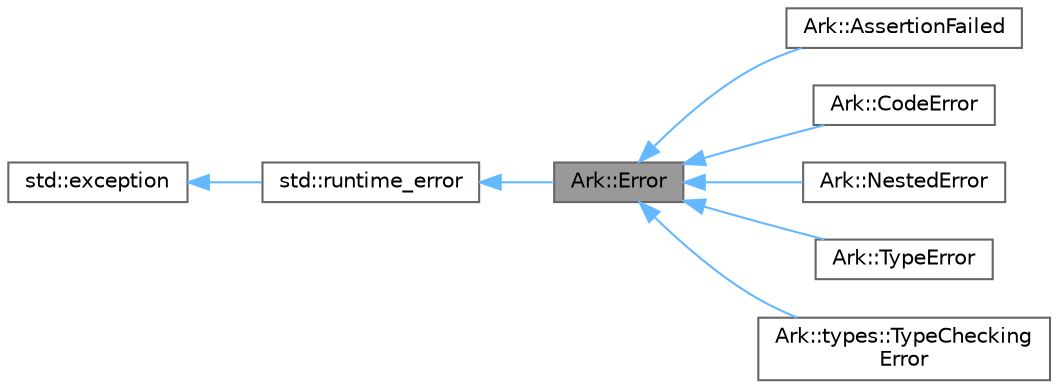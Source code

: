 digraph "Ark::Error"
{
 // INTERACTIVE_SVG=YES
 // LATEX_PDF_SIZE
  bgcolor="transparent";
  edge [fontname=Helvetica,fontsize=10,labelfontname=Helvetica,labelfontsize=10];
  node [fontname=Helvetica,fontsize=10,shape=box,height=0.2,width=0.4];
  rankdir="LR";
  Node1 [id="Node000001",label="Ark::Error",height=0.2,width=0.4,color="gray40", fillcolor="grey60", style="filled", fontcolor="black",tooltip=" "];
  Node2 -> Node1 [id="edge1_Node000001_Node000002",dir="back",color="steelblue1",style="solid",tooltip=" "];
  Node2 [id="Node000002",label="std::runtime_error",height=0.2,width=0.4,color="gray40", fillcolor="white", style="filled",tooltip=" "];
  Node3 -> Node2 [id="edge2_Node000002_Node000003",dir="back",color="steelblue1",style="solid",tooltip=" "];
  Node3 [id="Node000003",label="std::exception",height=0.2,width=0.4,color="gray40", fillcolor="white", style="filled",tooltip=" "];
  Node1 -> Node4 [id="edge3_Node000001_Node000004",dir="back",color="steelblue1",style="solid",tooltip=" "];
  Node4 [id="Node000004",label="Ark::AssertionFailed",height=0.2,width=0.4,color="gray40", fillcolor="white", style="filled",URL="$d3/df9/classArk_1_1AssertionFailed.html",tooltip="An assertion error, only triggered from ArkScript code through (assert expr error-message)"];
  Node1 -> Node5 [id="edge4_Node000001_Node000005",dir="back",color="steelblue1",style="solid",tooltip=" "];
  Node5 [id="Node000005",label="Ark::CodeError",height=0.2,width=0.4,color="gray40", fillcolor="white", style="filled",URL="$d4/d0b/structArk_1_1CodeError.html",tooltip="CodeError thrown by the compiler (parser, macro processor, optimizer, and compiler itself)"];
  Node1 -> Node6 [id="edge5_Node000001_Node000006",dir="back",color="steelblue1",style="solid",tooltip=" "];
  Node6 [id="Node000006",label="Ark::NestedError",height=0.2,width=0.4,color="gray40", fillcolor="white", style="filled",URL="$db/ddb/classArk_1_1NestedError.html",tooltip=" "];
  Node1 -> Node7 [id="edge6_Node000001_Node000007",dir="back",color="steelblue1",style="solid",tooltip=" "];
  Node7 [id="Node000007",label="Ark::TypeError",height=0.2,width=0.4,color="gray40", fillcolor="white", style="filled",URL="$d2/d26/classArk_1_1TypeError.html",tooltip="A type error triggered when types don't match."];
  Node1 -> Node8 [id="edge7_Node000001_Node000008",dir="back",color="steelblue1",style="solid",tooltip=" "];
  Node8 [id="Node000008",label="Ark::types::TypeChecking\lError",height=0.2,width=0.4,color="gray40", fillcolor="white", style="filled",URL="$dd/d29/classArk_1_1types_1_1TypeCheckingError.html",tooltip=" "];
}
